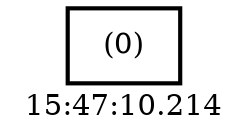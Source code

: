 digraph  g{ graph[label = "15:47:10.214"]
node [shape=rectangle, color=black, fontcolor=black, style=bold] edge [color=black] 0 [label="(0)"] ; 
}

